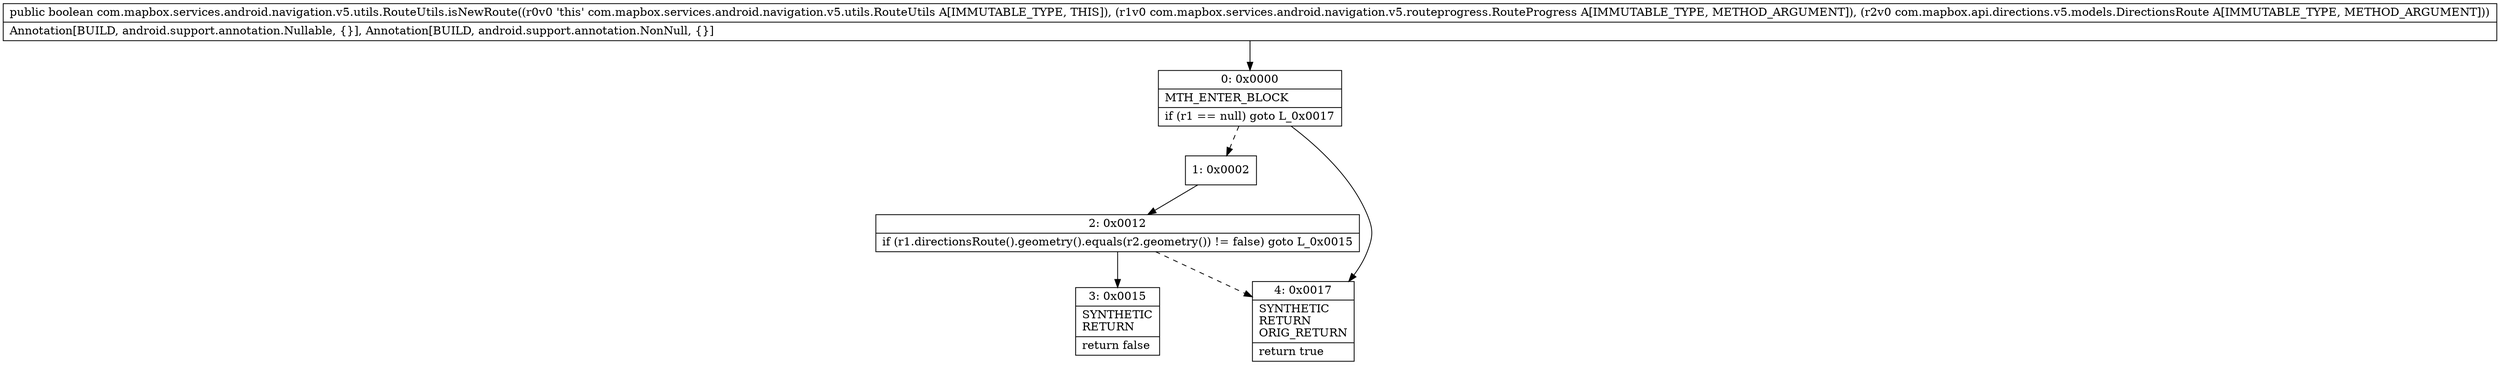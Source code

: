 digraph "CFG forcom.mapbox.services.android.navigation.v5.utils.RouteUtils.isNewRoute(Lcom\/mapbox\/services\/android\/navigation\/v5\/routeprogress\/RouteProgress;Lcom\/mapbox\/api\/directions\/v5\/models\/DirectionsRoute;)Z" {
Node_0 [shape=record,label="{0\:\ 0x0000|MTH_ENTER_BLOCK\l|if (r1 == null) goto L_0x0017\l}"];
Node_1 [shape=record,label="{1\:\ 0x0002}"];
Node_2 [shape=record,label="{2\:\ 0x0012|if (r1.directionsRoute().geometry().equals(r2.geometry()) != false) goto L_0x0015\l}"];
Node_3 [shape=record,label="{3\:\ 0x0015|SYNTHETIC\lRETURN\l|return false\l}"];
Node_4 [shape=record,label="{4\:\ 0x0017|SYNTHETIC\lRETURN\lORIG_RETURN\l|return true\l}"];
MethodNode[shape=record,label="{public boolean com.mapbox.services.android.navigation.v5.utils.RouteUtils.isNewRoute((r0v0 'this' com.mapbox.services.android.navigation.v5.utils.RouteUtils A[IMMUTABLE_TYPE, THIS]), (r1v0 com.mapbox.services.android.navigation.v5.routeprogress.RouteProgress A[IMMUTABLE_TYPE, METHOD_ARGUMENT]), (r2v0 com.mapbox.api.directions.v5.models.DirectionsRoute A[IMMUTABLE_TYPE, METHOD_ARGUMENT]))  | Annotation[BUILD, android.support.annotation.Nullable, \{\}], Annotation[BUILD, android.support.annotation.NonNull, \{\}]\l}"];
MethodNode -> Node_0;
Node_0 -> Node_1[style=dashed];
Node_0 -> Node_4;
Node_1 -> Node_2;
Node_2 -> Node_3;
Node_2 -> Node_4[style=dashed];
}

